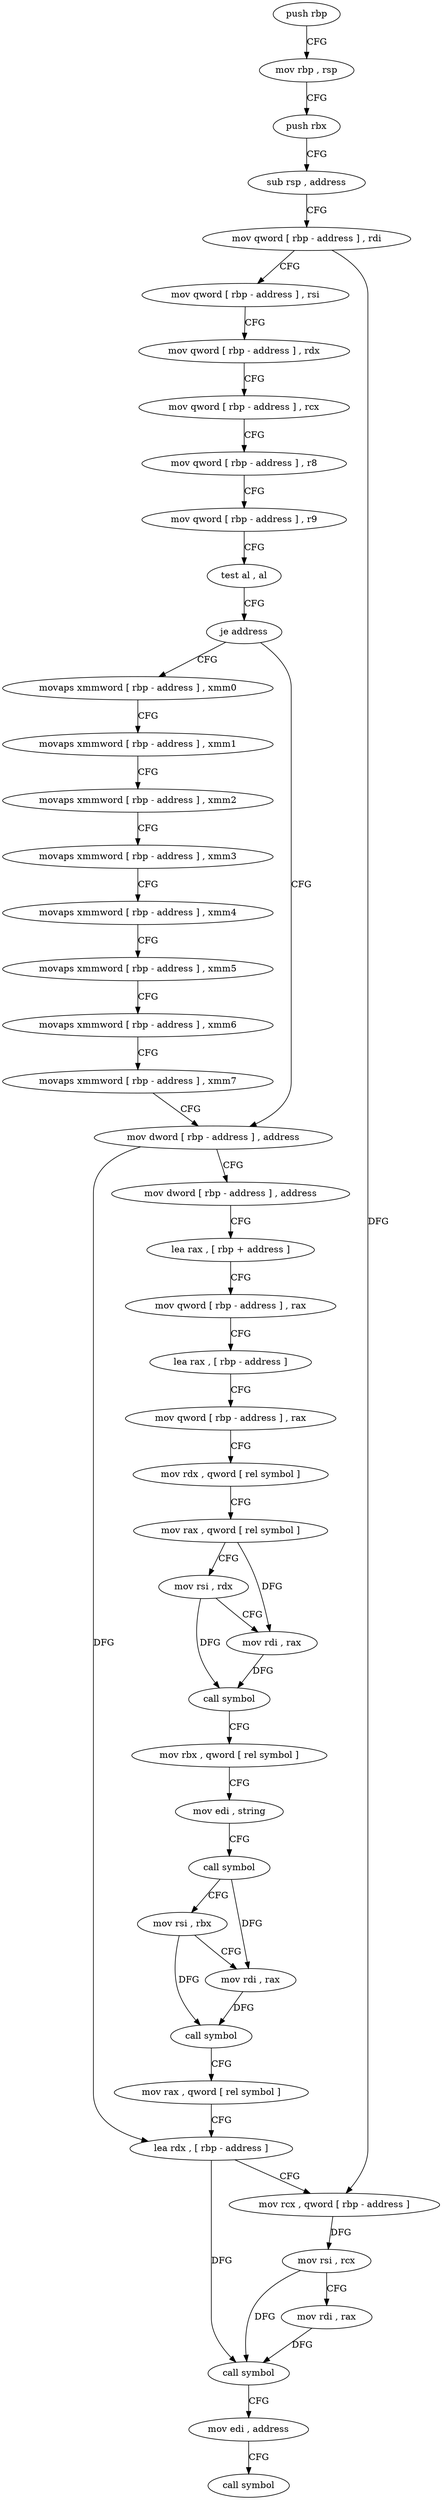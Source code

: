 digraph "func" {
"4215355" [label = "push rbp" ]
"4215356" [label = "mov rbp , rsp" ]
"4215359" [label = "push rbx" ]
"4215360" [label = "sub rsp , address" ]
"4215367" [label = "mov qword [ rbp - address ] , rdi" ]
"4215374" [label = "mov qword [ rbp - address ] , rsi" ]
"4215381" [label = "mov qword [ rbp - address ] , rdx" ]
"4215388" [label = "mov qword [ rbp - address ] , rcx" ]
"4215395" [label = "mov qword [ rbp - address ] , r8" ]
"4215402" [label = "mov qword [ rbp - address ] , r9" ]
"4215409" [label = "test al , al" ]
"4215411" [label = "je address" ]
"4215448" [label = "mov dword [ rbp - address ] , address" ]
"4215413" [label = "movaps xmmword [ rbp - address ] , xmm0" ]
"4215458" [label = "mov dword [ rbp - address ] , address" ]
"4215468" [label = "lea rax , [ rbp + address ]" ]
"4215472" [label = "mov qword [ rbp - address ] , rax" ]
"4215479" [label = "lea rax , [ rbp - address ]" ]
"4215486" [label = "mov qword [ rbp - address ] , rax" ]
"4215493" [label = "mov rdx , qword [ rel symbol ]" ]
"4215500" [label = "mov rax , qword [ rel symbol ]" ]
"4215507" [label = "mov rsi , rdx" ]
"4215510" [label = "mov rdi , rax" ]
"4215513" [label = "call symbol" ]
"4215518" [label = "mov rbx , qword [ rel symbol ]" ]
"4215525" [label = "mov edi , string" ]
"4215530" [label = "call symbol" ]
"4215535" [label = "mov rsi , rbx" ]
"4215538" [label = "mov rdi , rax" ]
"4215541" [label = "call symbol" ]
"4215546" [label = "mov rax , qword [ rel symbol ]" ]
"4215553" [label = "lea rdx , [ rbp - address ]" ]
"4215560" [label = "mov rcx , qword [ rbp - address ]" ]
"4215567" [label = "mov rsi , rcx" ]
"4215570" [label = "mov rdi , rax" ]
"4215573" [label = "call symbol" ]
"4215578" [label = "mov edi , address" ]
"4215583" [label = "call symbol" ]
"4215420" [label = "movaps xmmword [ rbp - address ] , xmm1" ]
"4215424" [label = "movaps xmmword [ rbp - address ] , xmm2" ]
"4215428" [label = "movaps xmmword [ rbp - address ] , xmm3" ]
"4215432" [label = "movaps xmmword [ rbp - address ] , xmm4" ]
"4215436" [label = "movaps xmmword [ rbp - address ] , xmm5" ]
"4215440" [label = "movaps xmmword [ rbp - address ] , xmm6" ]
"4215444" [label = "movaps xmmword [ rbp - address ] , xmm7" ]
"4215355" -> "4215356" [ label = "CFG" ]
"4215356" -> "4215359" [ label = "CFG" ]
"4215359" -> "4215360" [ label = "CFG" ]
"4215360" -> "4215367" [ label = "CFG" ]
"4215367" -> "4215374" [ label = "CFG" ]
"4215367" -> "4215560" [ label = "DFG" ]
"4215374" -> "4215381" [ label = "CFG" ]
"4215381" -> "4215388" [ label = "CFG" ]
"4215388" -> "4215395" [ label = "CFG" ]
"4215395" -> "4215402" [ label = "CFG" ]
"4215402" -> "4215409" [ label = "CFG" ]
"4215409" -> "4215411" [ label = "CFG" ]
"4215411" -> "4215448" [ label = "CFG" ]
"4215411" -> "4215413" [ label = "CFG" ]
"4215448" -> "4215458" [ label = "CFG" ]
"4215448" -> "4215553" [ label = "DFG" ]
"4215413" -> "4215420" [ label = "CFG" ]
"4215458" -> "4215468" [ label = "CFG" ]
"4215468" -> "4215472" [ label = "CFG" ]
"4215472" -> "4215479" [ label = "CFG" ]
"4215479" -> "4215486" [ label = "CFG" ]
"4215486" -> "4215493" [ label = "CFG" ]
"4215493" -> "4215500" [ label = "CFG" ]
"4215500" -> "4215507" [ label = "CFG" ]
"4215500" -> "4215510" [ label = "DFG" ]
"4215507" -> "4215510" [ label = "CFG" ]
"4215507" -> "4215513" [ label = "DFG" ]
"4215510" -> "4215513" [ label = "DFG" ]
"4215513" -> "4215518" [ label = "CFG" ]
"4215518" -> "4215525" [ label = "CFG" ]
"4215525" -> "4215530" [ label = "CFG" ]
"4215530" -> "4215535" [ label = "CFG" ]
"4215530" -> "4215538" [ label = "DFG" ]
"4215535" -> "4215538" [ label = "CFG" ]
"4215535" -> "4215541" [ label = "DFG" ]
"4215538" -> "4215541" [ label = "DFG" ]
"4215541" -> "4215546" [ label = "CFG" ]
"4215546" -> "4215553" [ label = "CFG" ]
"4215553" -> "4215560" [ label = "CFG" ]
"4215553" -> "4215573" [ label = "DFG" ]
"4215560" -> "4215567" [ label = "DFG" ]
"4215567" -> "4215570" [ label = "CFG" ]
"4215567" -> "4215573" [ label = "DFG" ]
"4215570" -> "4215573" [ label = "DFG" ]
"4215573" -> "4215578" [ label = "CFG" ]
"4215578" -> "4215583" [ label = "CFG" ]
"4215420" -> "4215424" [ label = "CFG" ]
"4215424" -> "4215428" [ label = "CFG" ]
"4215428" -> "4215432" [ label = "CFG" ]
"4215432" -> "4215436" [ label = "CFG" ]
"4215436" -> "4215440" [ label = "CFG" ]
"4215440" -> "4215444" [ label = "CFG" ]
"4215444" -> "4215448" [ label = "CFG" ]
}
